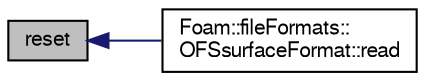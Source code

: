 digraph "reset"
{
  bgcolor="transparent";
  edge [fontname="FreeSans",fontsize="10",labelfontname="FreeSans",labelfontsize="10"];
  node [fontname="FreeSans",fontsize="10",shape=record];
  rankdir="LR";
  Node1 [label="reset",height=0.2,width=0.4,color="black", fillcolor="grey75", style="filled" fontcolor="black"];
  Node1 -> Node2 [dir="back",color="midnightblue",fontsize="10",style="solid",fontname="FreeSans"];
  Node2 [label="Foam::fileFormats::\lOFSsurfaceFormat::read",height=0.2,width=0.4,color="black",URL="$a01652.html#a64e71a8d67e2e04b1efc91010c16d123",tooltip="Read MeshedSurface. "];
}
